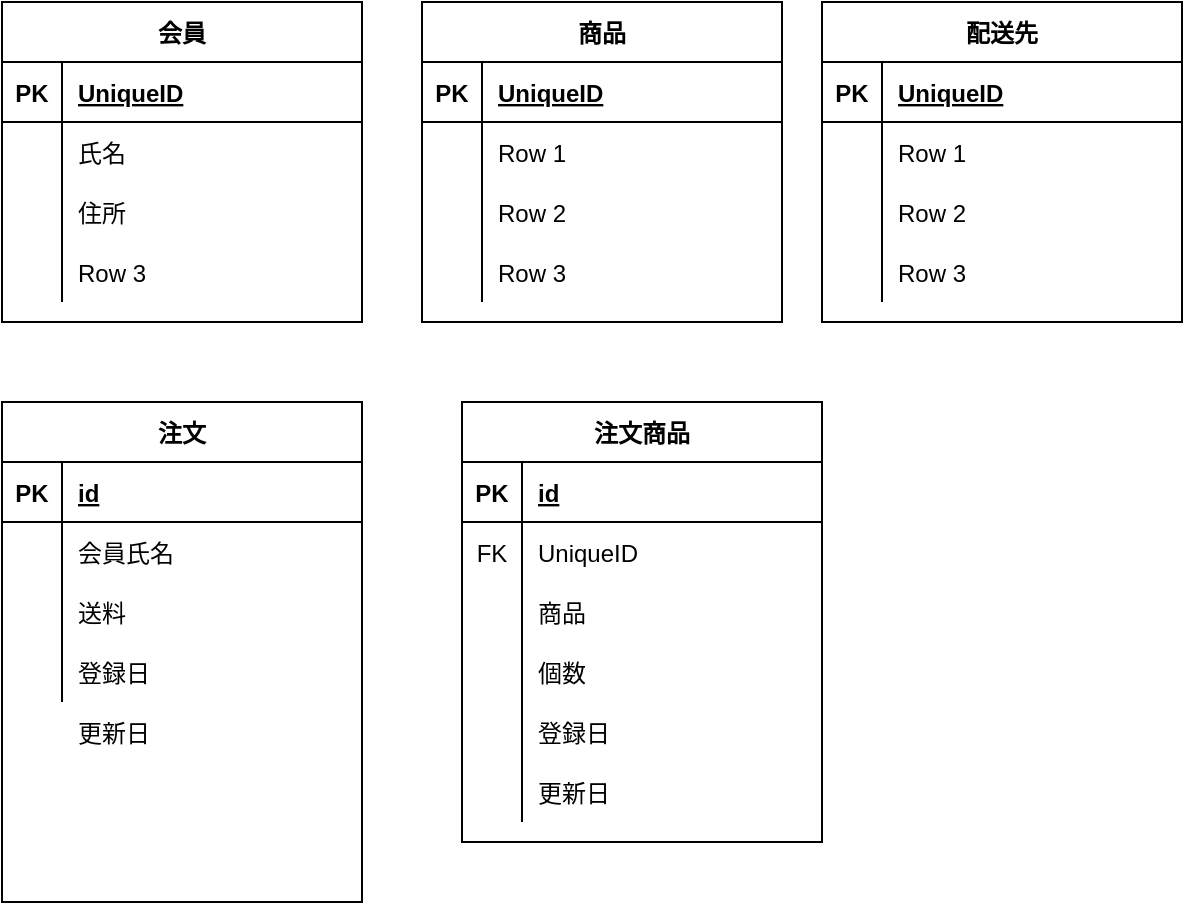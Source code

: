<mxfile version="14.9.6" type="github">
  <diagram id="DgQykvRB9vl2ej4JLQJb" name="Page-1">
    <mxGraphModel dx="630" dy="530" grid="1" gridSize="10" guides="1" tooltips="1" connect="1" arrows="1" fold="1" page="1" pageScale="1" pageWidth="827" pageHeight="1169" math="0" shadow="0">
      <root>
        <mxCell id="0" />
        <mxCell id="1" parent="0" />
        <mxCell id="V49Ok10lKj9njID5ClkI-1" value="会員" style="shape=table;startSize=30;container=1;collapsible=1;childLayout=tableLayout;fixedRows=1;rowLines=0;fontStyle=1;align=center;resizeLast=1;" parent="1" vertex="1">
          <mxGeometry x="270" y="200" width="180" height="160" as="geometry" />
        </mxCell>
        <mxCell id="V49Ok10lKj9njID5ClkI-2" value="" style="shape=partialRectangle;collapsible=0;dropTarget=0;pointerEvents=0;fillColor=none;top=0;left=0;bottom=1;right=0;points=[[0,0.5],[1,0.5]];portConstraint=eastwest;" parent="V49Ok10lKj9njID5ClkI-1" vertex="1">
          <mxGeometry y="30" width="180" height="30" as="geometry" />
        </mxCell>
        <mxCell id="V49Ok10lKj9njID5ClkI-3" value="PK" style="shape=partialRectangle;connectable=0;fillColor=none;top=0;left=0;bottom=0;right=0;fontStyle=1;overflow=hidden;" parent="V49Ok10lKj9njID5ClkI-2" vertex="1">
          <mxGeometry width="30" height="30" as="geometry" />
        </mxCell>
        <mxCell id="V49Ok10lKj9njID5ClkI-4" value="UniqueID" style="shape=partialRectangle;connectable=0;fillColor=none;top=0;left=0;bottom=0;right=0;align=left;spacingLeft=6;fontStyle=5;overflow=hidden;" parent="V49Ok10lKj9njID5ClkI-2" vertex="1">
          <mxGeometry x="30" width="150" height="30" as="geometry" />
        </mxCell>
        <mxCell id="V49Ok10lKj9njID5ClkI-5" value="" style="shape=partialRectangle;collapsible=0;dropTarget=0;pointerEvents=0;fillColor=none;top=0;left=0;bottom=0;right=0;points=[[0,0.5],[1,0.5]];portConstraint=eastwest;" parent="V49Ok10lKj9njID5ClkI-1" vertex="1">
          <mxGeometry y="60" width="180" height="30" as="geometry" />
        </mxCell>
        <mxCell id="V49Ok10lKj9njID5ClkI-6" value="" style="shape=partialRectangle;connectable=0;fillColor=none;top=0;left=0;bottom=0;right=0;editable=1;overflow=hidden;" parent="V49Ok10lKj9njID5ClkI-5" vertex="1">
          <mxGeometry width="30" height="30" as="geometry" />
        </mxCell>
        <mxCell id="V49Ok10lKj9njID5ClkI-7" value="氏名" style="shape=partialRectangle;connectable=0;fillColor=none;top=0;left=0;bottom=0;right=0;align=left;spacingLeft=6;overflow=hidden;" parent="V49Ok10lKj9njID5ClkI-5" vertex="1">
          <mxGeometry x="30" width="150" height="30" as="geometry" />
        </mxCell>
        <mxCell id="V49Ok10lKj9njID5ClkI-8" value="" style="shape=partialRectangle;collapsible=0;dropTarget=0;pointerEvents=0;fillColor=none;top=0;left=0;bottom=0;right=0;points=[[0,0.5],[1,0.5]];portConstraint=eastwest;" parent="V49Ok10lKj9njID5ClkI-1" vertex="1">
          <mxGeometry y="90" width="180" height="30" as="geometry" />
        </mxCell>
        <mxCell id="V49Ok10lKj9njID5ClkI-9" value="" style="shape=partialRectangle;connectable=0;fillColor=none;top=0;left=0;bottom=0;right=0;editable=1;overflow=hidden;" parent="V49Ok10lKj9njID5ClkI-8" vertex="1">
          <mxGeometry width="30" height="30" as="geometry" />
        </mxCell>
        <mxCell id="V49Ok10lKj9njID5ClkI-10" value="住所" style="shape=partialRectangle;connectable=0;fillColor=none;top=0;left=0;bottom=0;right=0;align=left;spacingLeft=6;overflow=hidden;" parent="V49Ok10lKj9njID5ClkI-8" vertex="1">
          <mxGeometry x="30" width="150" height="30" as="geometry" />
        </mxCell>
        <mxCell id="V49Ok10lKj9njID5ClkI-11" value="" style="shape=partialRectangle;collapsible=0;dropTarget=0;pointerEvents=0;fillColor=none;top=0;left=0;bottom=0;right=0;points=[[0,0.5],[1,0.5]];portConstraint=eastwest;" parent="V49Ok10lKj9njID5ClkI-1" vertex="1">
          <mxGeometry y="120" width="180" height="30" as="geometry" />
        </mxCell>
        <mxCell id="V49Ok10lKj9njID5ClkI-12" value="" style="shape=partialRectangle;connectable=0;fillColor=none;top=0;left=0;bottom=0;right=0;editable=1;overflow=hidden;" parent="V49Ok10lKj9njID5ClkI-11" vertex="1">
          <mxGeometry width="30" height="30" as="geometry" />
        </mxCell>
        <mxCell id="V49Ok10lKj9njID5ClkI-13" value="Row 3" style="shape=partialRectangle;connectable=0;fillColor=none;top=0;left=0;bottom=0;right=0;align=left;spacingLeft=6;overflow=hidden;" parent="V49Ok10lKj9njID5ClkI-11" vertex="1">
          <mxGeometry x="30" width="150" height="30" as="geometry" />
        </mxCell>
        <mxCell id="V49Ok10lKj9njID5ClkI-27" value="商品" style="shape=table;startSize=30;container=1;collapsible=1;childLayout=tableLayout;fixedRows=1;rowLines=0;fontStyle=1;align=center;resizeLast=1;" parent="1" vertex="1">
          <mxGeometry x="480" y="200" width="180" height="160" as="geometry" />
        </mxCell>
        <mxCell id="V49Ok10lKj9njID5ClkI-28" value="" style="shape=partialRectangle;collapsible=0;dropTarget=0;pointerEvents=0;fillColor=none;top=0;left=0;bottom=1;right=0;points=[[0,0.5],[1,0.5]];portConstraint=eastwest;" parent="V49Ok10lKj9njID5ClkI-27" vertex="1">
          <mxGeometry y="30" width="180" height="30" as="geometry" />
        </mxCell>
        <mxCell id="V49Ok10lKj9njID5ClkI-29" value="PK" style="shape=partialRectangle;connectable=0;fillColor=none;top=0;left=0;bottom=0;right=0;fontStyle=1;overflow=hidden;" parent="V49Ok10lKj9njID5ClkI-28" vertex="1">
          <mxGeometry width="30" height="30" as="geometry" />
        </mxCell>
        <mxCell id="V49Ok10lKj9njID5ClkI-30" value="UniqueID" style="shape=partialRectangle;connectable=0;fillColor=none;top=0;left=0;bottom=0;right=0;align=left;spacingLeft=6;fontStyle=5;overflow=hidden;" parent="V49Ok10lKj9njID5ClkI-28" vertex="1">
          <mxGeometry x="30" width="150" height="30" as="geometry" />
        </mxCell>
        <mxCell id="V49Ok10lKj9njID5ClkI-31" value="" style="shape=partialRectangle;collapsible=0;dropTarget=0;pointerEvents=0;fillColor=none;top=0;left=0;bottom=0;right=0;points=[[0,0.5],[1,0.5]];portConstraint=eastwest;" parent="V49Ok10lKj9njID5ClkI-27" vertex="1">
          <mxGeometry y="60" width="180" height="30" as="geometry" />
        </mxCell>
        <mxCell id="V49Ok10lKj9njID5ClkI-32" value="" style="shape=partialRectangle;connectable=0;fillColor=none;top=0;left=0;bottom=0;right=0;editable=1;overflow=hidden;" parent="V49Ok10lKj9njID5ClkI-31" vertex="1">
          <mxGeometry width="30" height="30" as="geometry" />
        </mxCell>
        <mxCell id="V49Ok10lKj9njID5ClkI-33" value="Row 1" style="shape=partialRectangle;connectable=0;fillColor=none;top=0;left=0;bottom=0;right=0;align=left;spacingLeft=6;overflow=hidden;" parent="V49Ok10lKj9njID5ClkI-31" vertex="1">
          <mxGeometry x="30" width="150" height="30" as="geometry" />
        </mxCell>
        <mxCell id="V49Ok10lKj9njID5ClkI-34" value="" style="shape=partialRectangle;collapsible=0;dropTarget=0;pointerEvents=0;fillColor=none;top=0;left=0;bottom=0;right=0;points=[[0,0.5],[1,0.5]];portConstraint=eastwest;" parent="V49Ok10lKj9njID5ClkI-27" vertex="1">
          <mxGeometry y="90" width="180" height="30" as="geometry" />
        </mxCell>
        <mxCell id="V49Ok10lKj9njID5ClkI-35" value="" style="shape=partialRectangle;connectable=0;fillColor=none;top=0;left=0;bottom=0;right=0;editable=1;overflow=hidden;" parent="V49Ok10lKj9njID5ClkI-34" vertex="1">
          <mxGeometry width="30" height="30" as="geometry" />
        </mxCell>
        <mxCell id="V49Ok10lKj9njID5ClkI-36" value="Row 2" style="shape=partialRectangle;connectable=0;fillColor=none;top=0;left=0;bottom=0;right=0;align=left;spacingLeft=6;overflow=hidden;" parent="V49Ok10lKj9njID5ClkI-34" vertex="1">
          <mxGeometry x="30" width="150" height="30" as="geometry" />
        </mxCell>
        <mxCell id="V49Ok10lKj9njID5ClkI-37" value="" style="shape=partialRectangle;collapsible=0;dropTarget=0;pointerEvents=0;fillColor=none;top=0;left=0;bottom=0;right=0;points=[[0,0.5],[1,0.5]];portConstraint=eastwest;" parent="V49Ok10lKj9njID5ClkI-27" vertex="1">
          <mxGeometry y="120" width="180" height="30" as="geometry" />
        </mxCell>
        <mxCell id="V49Ok10lKj9njID5ClkI-38" value="" style="shape=partialRectangle;connectable=0;fillColor=none;top=0;left=0;bottom=0;right=0;editable=1;overflow=hidden;" parent="V49Ok10lKj9njID5ClkI-37" vertex="1">
          <mxGeometry width="30" height="30" as="geometry" />
        </mxCell>
        <mxCell id="V49Ok10lKj9njID5ClkI-39" value="Row 3" style="shape=partialRectangle;connectable=0;fillColor=none;top=0;left=0;bottom=0;right=0;align=left;spacingLeft=6;overflow=hidden;" parent="V49Ok10lKj9njID5ClkI-37" vertex="1">
          <mxGeometry x="30" width="150" height="30" as="geometry" />
        </mxCell>
        <mxCell id="V49Ok10lKj9njID5ClkI-40" value="配送先" style="shape=table;startSize=30;container=1;collapsible=1;childLayout=tableLayout;fixedRows=1;rowLines=0;fontStyle=1;align=center;resizeLast=1;" parent="1" vertex="1">
          <mxGeometry x="680" y="200" width="180" height="160" as="geometry" />
        </mxCell>
        <mxCell id="V49Ok10lKj9njID5ClkI-41" value="" style="shape=partialRectangle;collapsible=0;dropTarget=0;pointerEvents=0;fillColor=none;top=0;left=0;bottom=1;right=0;points=[[0,0.5],[1,0.5]];portConstraint=eastwest;" parent="V49Ok10lKj9njID5ClkI-40" vertex="1">
          <mxGeometry y="30" width="180" height="30" as="geometry" />
        </mxCell>
        <mxCell id="V49Ok10lKj9njID5ClkI-42" value="PK" style="shape=partialRectangle;connectable=0;fillColor=none;top=0;left=0;bottom=0;right=0;fontStyle=1;overflow=hidden;" parent="V49Ok10lKj9njID5ClkI-41" vertex="1">
          <mxGeometry width="30" height="30" as="geometry" />
        </mxCell>
        <mxCell id="V49Ok10lKj9njID5ClkI-43" value="UniqueID" style="shape=partialRectangle;connectable=0;fillColor=none;top=0;left=0;bottom=0;right=0;align=left;spacingLeft=6;fontStyle=5;overflow=hidden;" parent="V49Ok10lKj9njID5ClkI-41" vertex="1">
          <mxGeometry x="30" width="150" height="30" as="geometry" />
        </mxCell>
        <mxCell id="V49Ok10lKj9njID5ClkI-44" value="" style="shape=partialRectangle;collapsible=0;dropTarget=0;pointerEvents=0;fillColor=none;top=0;left=0;bottom=0;right=0;points=[[0,0.5],[1,0.5]];portConstraint=eastwest;" parent="V49Ok10lKj9njID5ClkI-40" vertex="1">
          <mxGeometry y="60" width="180" height="30" as="geometry" />
        </mxCell>
        <mxCell id="V49Ok10lKj9njID5ClkI-45" value="" style="shape=partialRectangle;connectable=0;fillColor=none;top=0;left=0;bottom=0;right=0;editable=1;overflow=hidden;" parent="V49Ok10lKj9njID5ClkI-44" vertex="1">
          <mxGeometry width="30" height="30" as="geometry" />
        </mxCell>
        <mxCell id="V49Ok10lKj9njID5ClkI-46" value="Row 1" style="shape=partialRectangle;connectable=0;fillColor=none;top=0;left=0;bottom=0;right=0;align=left;spacingLeft=6;overflow=hidden;" parent="V49Ok10lKj9njID5ClkI-44" vertex="1">
          <mxGeometry x="30" width="150" height="30" as="geometry" />
        </mxCell>
        <mxCell id="V49Ok10lKj9njID5ClkI-47" value="" style="shape=partialRectangle;collapsible=0;dropTarget=0;pointerEvents=0;fillColor=none;top=0;left=0;bottom=0;right=0;points=[[0,0.5],[1,0.5]];portConstraint=eastwest;" parent="V49Ok10lKj9njID5ClkI-40" vertex="1">
          <mxGeometry y="90" width="180" height="30" as="geometry" />
        </mxCell>
        <mxCell id="V49Ok10lKj9njID5ClkI-48" value="" style="shape=partialRectangle;connectable=0;fillColor=none;top=0;left=0;bottom=0;right=0;editable=1;overflow=hidden;" parent="V49Ok10lKj9njID5ClkI-47" vertex="1">
          <mxGeometry width="30" height="30" as="geometry" />
        </mxCell>
        <mxCell id="V49Ok10lKj9njID5ClkI-49" value="Row 2" style="shape=partialRectangle;connectable=0;fillColor=none;top=0;left=0;bottom=0;right=0;align=left;spacingLeft=6;overflow=hidden;" parent="V49Ok10lKj9njID5ClkI-47" vertex="1">
          <mxGeometry x="30" width="150" height="30" as="geometry" />
        </mxCell>
        <mxCell id="V49Ok10lKj9njID5ClkI-50" value="" style="shape=partialRectangle;collapsible=0;dropTarget=0;pointerEvents=0;fillColor=none;top=0;left=0;bottom=0;right=0;points=[[0,0.5],[1,0.5]];portConstraint=eastwest;" parent="V49Ok10lKj9njID5ClkI-40" vertex="1">
          <mxGeometry y="120" width="180" height="30" as="geometry" />
        </mxCell>
        <mxCell id="V49Ok10lKj9njID5ClkI-51" value="" style="shape=partialRectangle;connectable=0;fillColor=none;top=0;left=0;bottom=0;right=0;editable=1;overflow=hidden;" parent="V49Ok10lKj9njID5ClkI-50" vertex="1">
          <mxGeometry width="30" height="30" as="geometry" />
        </mxCell>
        <mxCell id="V49Ok10lKj9njID5ClkI-52" value="Row 3" style="shape=partialRectangle;connectable=0;fillColor=none;top=0;left=0;bottom=0;right=0;align=left;spacingLeft=6;overflow=hidden;" parent="V49Ok10lKj9njID5ClkI-50" vertex="1">
          <mxGeometry x="30" width="150" height="30" as="geometry" />
        </mxCell>
        <mxCell id="V49Ok10lKj9njID5ClkI-53" value="注文" style="shape=table;startSize=30;container=1;collapsible=1;childLayout=tableLayout;fixedRows=1;rowLines=0;fontStyle=1;align=center;resizeLast=1;" parent="1" vertex="1">
          <mxGeometry x="270" y="400" width="180" height="250" as="geometry" />
        </mxCell>
        <mxCell id="V49Ok10lKj9njID5ClkI-54" value="" style="shape=partialRectangle;collapsible=0;dropTarget=0;pointerEvents=0;fillColor=none;top=0;left=0;bottom=1;right=0;points=[[0,0.5],[1,0.5]];portConstraint=eastwest;" parent="V49Ok10lKj9njID5ClkI-53" vertex="1">
          <mxGeometry y="30" width="180" height="30" as="geometry" />
        </mxCell>
        <mxCell id="V49Ok10lKj9njID5ClkI-55" value="PK" style="shape=partialRectangle;connectable=0;fillColor=none;top=0;left=0;bottom=0;right=0;fontStyle=1;overflow=hidden;" parent="V49Ok10lKj9njID5ClkI-54" vertex="1">
          <mxGeometry width="30" height="30" as="geometry" />
        </mxCell>
        <mxCell id="V49Ok10lKj9njID5ClkI-56" value="id" style="shape=partialRectangle;connectable=0;fillColor=none;top=0;left=0;bottom=0;right=0;align=left;spacingLeft=6;fontStyle=5;overflow=hidden;" parent="V49Ok10lKj9njID5ClkI-54" vertex="1">
          <mxGeometry x="30" width="150" height="30" as="geometry" />
        </mxCell>
        <mxCell id="V49Ok10lKj9njID5ClkI-57" value="" style="shape=partialRectangle;collapsible=0;dropTarget=0;pointerEvents=0;fillColor=none;top=0;left=0;bottom=0;right=0;points=[[0,0.5],[1,0.5]];portConstraint=eastwest;" parent="V49Ok10lKj9njID5ClkI-53" vertex="1">
          <mxGeometry y="60" width="180" height="30" as="geometry" />
        </mxCell>
        <mxCell id="V49Ok10lKj9njID5ClkI-58" value="" style="shape=partialRectangle;connectable=0;fillColor=none;top=0;left=0;bottom=0;right=0;editable=1;overflow=hidden;" parent="V49Ok10lKj9njID5ClkI-57" vertex="1">
          <mxGeometry width="30" height="30" as="geometry" />
        </mxCell>
        <mxCell id="V49Ok10lKj9njID5ClkI-59" value="会員氏名" style="shape=partialRectangle;connectable=0;fillColor=none;top=0;left=0;bottom=0;right=0;align=left;spacingLeft=6;overflow=hidden;" parent="V49Ok10lKj9njID5ClkI-57" vertex="1">
          <mxGeometry x="30" width="150" height="30" as="geometry" />
        </mxCell>
        <mxCell id="V49Ok10lKj9njID5ClkI-60" value="" style="shape=partialRectangle;collapsible=0;dropTarget=0;pointerEvents=0;fillColor=none;top=0;left=0;bottom=0;right=0;points=[[0,0.5],[1,0.5]];portConstraint=eastwest;" parent="V49Ok10lKj9njID5ClkI-53" vertex="1">
          <mxGeometry y="90" width="180" height="30" as="geometry" />
        </mxCell>
        <mxCell id="V49Ok10lKj9njID5ClkI-61" value="" style="shape=partialRectangle;connectable=0;fillColor=none;top=0;left=0;bottom=0;right=0;editable=1;overflow=hidden;" parent="V49Ok10lKj9njID5ClkI-60" vertex="1">
          <mxGeometry width="30" height="30" as="geometry" />
        </mxCell>
        <mxCell id="V49Ok10lKj9njID5ClkI-62" value="" style="shape=partialRectangle;connectable=0;fillColor=none;top=0;left=0;bottom=0;right=0;align=left;spacingLeft=6;overflow=hidden;" parent="V49Ok10lKj9njID5ClkI-60" vertex="1">
          <mxGeometry x="30" width="150" height="30" as="geometry" />
        </mxCell>
        <mxCell id="V49Ok10lKj9njID5ClkI-63" value="" style="shape=partialRectangle;collapsible=0;dropTarget=0;pointerEvents=0;fillColor=none;top=0;left=0;bottom=0;right=0;points=[[0,0.5],[1,0.5]];portConstraint=eastwest;" parent="V49Ok10lKj9njID5ClkI-53" vertex="1">
          <mxGeometry y="120" width="180" height="30" as="geometry" />
        </mxCell>
        <mxCell id="V49Ok10lKj9njID5ClkI-64" value="" style="shape=partialRectangle;connectable=0;fillColor=none;top=0;left=0;bottom=0;right=0;editable=1;overflow=hidden;" parent="V49Ok10lKj9njID5ClkI-63" vertex="1">
          <mxGeometry width="30" height="30" as="geometry" />
        </mxCell>
        <mxCell id="V49Ok10lKj9njID5ClkI-65" value="" style="shape=partialRectangle;connectable=0;fillColor=none;top=0;left=0;bottom=0;right=0;align=left;spacingLeft=6;overflow=hidden;" parent="V49Ok10lKj9njID5ClkI-63" vertex="1">
          <mxGeometry x="30" width="150" height="30" as="geometry" />
        </mxCell>
        <mxCell id="V49Ok10lKj9njID5ClkI-67" value="送料" style="shape=partialRectangle;connectable=0;fillColor=none;top=0;left=0;bottom=0;right=0;align=left;spacingLeft=6;overflow=hidden;" parent="1" vertex="1">
          <mxGeometry x="300" y="490" width="150" height="30" as="geometry" />
        </mxCell>
        <mxCell id="V49Ok10lKj9njID5ClkI-86" value="更新日" style="shape=partialRectangle;connectable=0;fillColor=none;top=0;left=0;bottom=0;right=0;align=left;spacingLeft=6;overflow=hidden;" parent="1" vertex="1">
          <mxGeometry x="300" y="550" width="150" height="30" as="geometry" />
        </mxCell>
        <mxCell id="V49Ok10lKj9njID5ClkI-87" value="登録日" style="shape=partialRectangle;connectable=0;fillColor=none;top=0;left=0;bottom=0;right=0;align=left;spacingLeft=6;overflow=hidden;" parent="1" vertex="1">
          <mxGeometry x="300" y="520" width="150" height="30" as="geometry" />
        </mxCell>
        <mxCell id="qkMFr4-agHvPG7vpps1a-16" value="注文商品" style="shape=table;startSize=30;container=1;collapsible=1;childLayout=tableLayout;fixedRows=1;rowLines=0;fontStyle=1;align=center;resizeLast=1;fontSize=12;strokeColor=#000000;fillColor=none;" vertex="1" parent="1">
          <mxGeometry x="500" y="400" width="180" height="220" as="geometry" />
        </mxCell>
        <mxCell id="qkMFr4-agHvPG7vpps1a-17" value="" style="shape=partialRectangle;collapsible=0;dropTarget=0;pointerEvents=0;fillColor=none;top=0;left=0;bottom=1;right=0;points=[[0,0.5],[1,0.5]];portConstraint=eastwest;" vertex="1" parent="qkMFr4-agHvPG7vpps1a-16">
          <mxGeometry y="30" width="180" height="30" as="geometry" />
        </mxCell>
        <mxCell id="qkMFr4-agHvPG7vpps1a-18" value="PK" style="shape=partialRectangle;connectable=0;fillColor=none;top=0;left=0;bottom=0;right=0;fontStyle=1;overflow=hidden;" vertex="1" parent="qkMFr4-agHvPG7vpps1a-17">
          <mxGeometry width="30" height="30" as="geometry" />
        </mxCell>
        <mxCell id="qkMFr4-agHvPG7vpps1a-19" value="id" style="shape=partialRectangle;connectable=0;fillColor=none;top=0;left=0;bottom=0;right=0;align=left;spacingLeft=6;fontStyle=5;overflow=hidden;" vertex="1" parent="qkMFr4-agHvPG7vpps1a-17">
          <mxGeometry x="30" width="150" height="30" as="geometry" />
        </mxCell>
        <mxCell id="qkMFr4-agHvPG7vpps1a-36" value="" style="shape=partialRectangle;collapsible=0;dropTarget=0;pointerEvents=0;fillColor=none;top=0;left=0;bottom=0;right=0;points=[[0,0.5],[1,0.5]];portConstraint=eastwest;" vertex="1" parent="qkMFr4-agHvPG7vpps1a-16">
          <mxGeometry y="60" width="180" height="30" as="geometry" />
        </mxCell>
        <mxCell id="qkMFr4-agHvPG7vpps1a-37" value="FK" style="shape=partialRectangle;connectable=0;fillColor=none;top=0;left=0;bottom=0;right=0;fontStyle=0;overflow=hidden;shadow=0;" vertex="1" parent="qkMFr4-agHvPG7vpps1a-36">
          <mxGeometry width="30" height="30" as="geometry" />
        </mxCell>
        <mxCell id="qkMFr4-agHvPG7vpps1a-38" value="UniqueID" style="shape=partialRectangle;connectable=0;fillColor=none;top=0;left=0;bottom=0;right=0;align=left;spacingLeft=6;fontStyle=0;overflow=hidden;" vertex="1" parent="qkMFr4-agHvPG7vpps1a-36">
          <mxGeometry x="30" width="150" height="30" as="geometry" />
        </mxCell>
        <mxCell id="qkMFr4-agHvPG7vpps1a-20" value="" style="shape=partialRectangle;collapsible=0;dropTarget=0;pointerEvents=0;fillColor=none;top=0;left=0;bottom=0;right=0;points=[[0,0.5],[1,0.5]];portConstraint=eastwest;" vertex="1" parent="qkMFr4-agHvPG7vpps1a-16">
          <mxGeometry y="90" width="180" height="30" as="geometry" />
        </mxCell>
        <mxCell id="qkMFr4-agHvPG7vpps1a-21" value="" style="shape=partialRectangle;connectable=0;fillColor=none;top=0;left=0;bottom=0;right=0;editable=1;overflow=hidden;" vertex="1" parent="qkMFr4-agHvPG7vpps1a-20">
          <mxGeometry width="30" height="30" as="geometry" />
        </mxCell>
        <mxCell id="qkMFr4-agHvPG7vpps1a-22" value="商品" style="shape=partialRectangle;connectable=0;fillColor=none;top=0;left=0;bottom=0;right=0;align=left;spacingLeft=6;overflow=hidden;" vertex="1" parent="qkMFr4-agHvPG7vpps1a-20">
          <mxGeometry x="30" width="150" height="30" as="geometry" />
        </mxCell>
        <mxCell id="qkMFr4-agHvPG7vpps1a-23" value="" style="shape=partialRectangle;collapsible=0;dropTarget=0;pointerEvents=0;fillColor=none;top=0;left=0;bottom=0;right=0;points=[[0,0.5],[1,0.5]];portConstraint=eastwest;" vertex="1" parent="qkMFr4-agHvPG7vpps1a-16">
          <mxGeometry y="120" width="180" height="30" as="geometry" />
        </mxCell>
        <mxCell id="qkMFr4-agHvPG7vpps1a-24" value="" style="shape=partialRectangle;connectable=0;fillColor=none;top=0;left=0;bottom=0;right=0;editable=1;overflow=hidden;" vertex="1" parent="qkMFr4-agHvPG7vpps1a-23">
          <mxGeometry width="30" height="30" as="geometry" />
        </mxCell>
        <mxCell id="qkMFr4-agHvPG7vpps1a-25" value="個数" style="shape=partialRectangle;connectable=0;fillColor=none;top=0;left=0;bottom=0;right=0;align=left;spacingLeft=6;overflow=hidden;" vertex="1" parent="qkMFr4-agHvPG7vpps1a-23">
          <mxGeometry x="30" width="150" height="30" as="geometry" />
        </mxCell>
        <mxCell id="qkMFr4-agHvPG7vpps1a-26" value="" style="shape=partialRectangle;collapsible=0;dropTarget=0;pointerEvents=0;fillColor=none;top=0;left=0;bottom=0;right=0;points=[[0,0.5],[1,0.5]];portConstraint=eastwest;" vertex="1" parent="qkMFr4-agHvPG7vpps1a-16">
          <mxGeometry y="150" width="180" height="30" as="geometry" />
        </mxCell>
        <mxCell id="qkMFr4-agHvPG7vpps1a-27" value="" style="shape=partialRectangle;connectable=0;fillColor=none;top=0;left=0;bottom=0;right=0;editable=1;overflow=hidden;" vertex="1" parent="qkMFr4-agHvPG7vpps1a-26">
          <mxGeometry width="30" height="30" as="geometry" />
        </mxCell>
        <mxCell id="qkMFr4-agHvPG7vpps1a-28" value="登録日" style="shape=partialRectangle;connectable=0;fillColor=none;top=0;left=0;bottom=0;right=0;align=left;spacingLeft=6;overflow=hidden;" vertex="1" parent="qkMFr4-agHvPG7vpps1a-26">
          <mxGeometry x="30" width="150" height="30" as="geometry" />
        </mxCell>
        <mxCell id="qkMFr4-agHvPG7vpps1a-29" style="shape=partialRectangle;collapsible=0;dropTarget=0;pointerEvents=0;fillColor=none;top=0;left=0;bottom=0;right=0;points=[[0,0.5],[1,0.5]];portConstraint=eastwest;" vertex="1" parent="qkMFr4-agHvPG7vpps1a-16">
          <mxGeometry y="180" width="180" height="30" as="geometry" />
        </mxCell>
        <mxCell id="qkMFr4-agHvPG7vpps1a-30" style="shape=partialRectangle;connectable=0;fillColor=none;top=0;left=0;bottom=0;right=0;editable=1;overflow=hidden;" vertex="1" parent="qkMFr4-agHvPG7vpps1a-29">
          <mxGeometry width="30" height="30" as="geometry" />
        </mxCell>
        <mxCell id="qkMFr4-agHvPG7vpps1a-31" value="更新日" style="shape=partialRectangle;connectable=0;fillColor=none;top=0;left=0;bottom=0;right=0;align=left;spacingLeft=6;overflow=hidden;" vertex="1" parent="qkMFr4-agHvPG7vpps1a-29">
          <mxGeometry x="30" width="150" height="30" as="geometry" />
        </mxCell>
      </root>
    </mxGraphModel>
  </diagram>
</mxfile>
